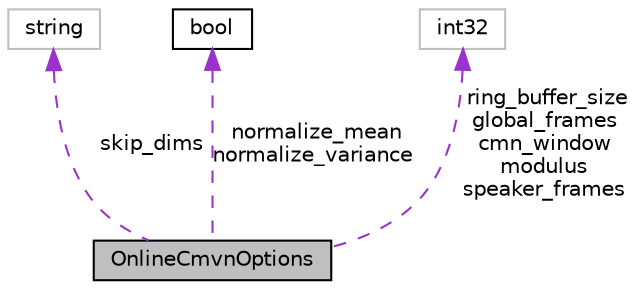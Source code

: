 digraph "OnlineCmvnOptions"
{
  edge [fontname="Helvetica",fontsize="10",labelfontname="Helvetica",labelfontsize="10"];
  node [fontname="Helvetica",fontsize="10",shape=record];
  Node1 [label="OnlineCmvnOptions",height=0.2,width=0.4,color="black", fillcolor="grey75", style="filled", fontcolor="black"];
  Node2 -> Node1 [dir="back",color="darkorchid3",fontsize="10",style="dashed",label=" skip_dims" ,fontname="Helvetica"];
  Node2 [label="string",height=0.2,width=0.4,color="grey75", fillcolor="white", style="filled"];
  Node3 -> Node1 [dir="back",color="darkorchid3",fontsize="10",style="dashed",label=" normalize_mean\nnormalize_variance" ,fontname="Helvetica"];
  Node3 [label="bool",height=0.2,width=0.4,color="black", fillcolor="white", style="filled",URL="$classbool.html"];
  Node4 -> Node1 [dir="back",color="darkorchid3",fontsize="10",style="dashed",label=" ring_buffer_size\nglobal_frames\ncmn_window\nmodulus\nspeaker_frames" ,fontname="Helvetica"];
  Node4 [label="int32",height=0.2,width=0.4,color="grey75", fillcolor="white", style="filled"];
}
